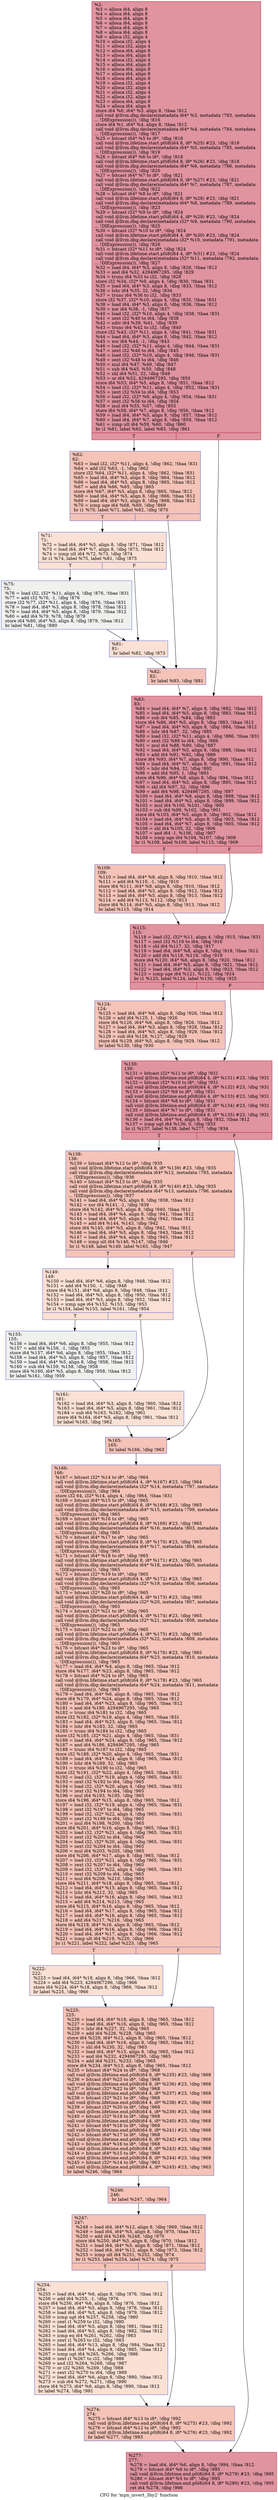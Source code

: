 digraph "CFG for 'mpn_invert_3by2' function" {
	label="CFG for 'mpn_invert_3by2' function";

	Node0x1b1e370 [shape=record,color="#b70d28ff", style=filled, fillcolor="#b70d2870",label="{%2:\l  %3 = alloca i64, align 8\l  %4 = alloca i64, align 8\l  %5 = alloca i64, align 8\l  %6 = alloca i64, align 8\l  %7 = alloca i64, align 8\l  %8 = alloca i64, align 8\l  %9 = alloca i32, align 4\l  %10 = alloca i32, align 4\l  %11 = alloca i32, align 4\l  %12 = alloca i64, align 8\l  %13 = alloca i64, align 8\l  %14 = alloca i32, align 4\l  %15 = alloca i64, align 8\l  %16 = alloca i64, align 8\l  %17 = alloca i64, align 8\l  %18 = alloca i64, align 8\l  %19 = alloca i32, align 4\l  %20 = alloca i32, align 4\l  %21 = alloca i32, align 4\l  %22 = alloca i32, align 4\l  %23 = alloca i64, align 8\l  %24 = alloca i64, align 8\l  store i64 %0, i64* %3, align 8, !tbaa !812\l  call void @llvm.dbg.declare(metadata i64* %3, metadata !783, metadata\l... !DIExpression()), !dbg !816\l  store i64 %1, i64* %4, align 8, !tbaa !812\l  call void @llvm.dbg.declare(metadata i64* %4, metadata !784, metadata\l... !DIExpression()), !dbg !817\l  %25 = bitcast i64* %5 to i8*, !dbg !818\l  call void @llvm.lifetime.start.p0i8(i64 8, i8* %25) #23, !dbg !818\l  call void @llvm.dbg.declare(metadata i64* %5, metadata !785, metadata\l... !DIExpression()), !dbg !819\l  %26 = bitcast i64* %6 to i8*, !dbg !818\l  call void @llvm.lifetime.start.p0i8(i64 8, i8* %26) #23, !dbg !818\l  call void @llvm.dbg.declare(metadata i64* %6, metadata !786, metadata\l... !DIExpression()), !dbg !820\l  %27 = bitcast i64* %7 to i8*, !dbg !821\l  call void @llvm.lifetime.start.p0i8(i64 8, i8* %27) #23, !dbg !821\l  call void @llvm.dbg.declare(metadata i64* %7, metadata !787, metadata\l... !DIExpression()), !dbg !822\l  %28 = bitcast i64* %8 to i8*, !dbg !821\l  call void @llvm.lifetime.start.p0i8(i64 8, i8* %28) #23, !dbg !821\l  call void @llvm.dbg.declare(metadata i64* %8, metadata !789, metadata\l... !DIExpression()), !dbg !823\l  %29 = bitcast i32* %9 to i8*, !dbg !824\l  call void @llvm.lifetime.start.p0i8(i64 4, i8* %29) #23, !dbg !824\l  call void @llvm.dbg.declare(metadata i32* %9, metadata !790, metadata\l... !DIExpression()), !dbg !825\l  %30 = bitcast i32* %10 to i8*, !dbg !824\l  call void @llvm.lifetime.start.p0i8(i64 4, i8* %30) #23, !dbg !824\l  call void @llvm.dbg.declare(metadata i32* %10, metadata !791, metadata\l... !DIExpression()), !dbg !826\l  %31 = bitcast i32* %11 to i8*, !dbg !824\l  call void @llvm.lifetime.start.p0i8(i64 4, i8* %31) #23, !dbg !824\l  call void @llvm.dbg.declare(metadata i32* %11, metadata !792, metadata\l... !DIExpression()), !dbg !827\l  %32 = load i64, i64* %3, align 8, !dbg !828, !tbaa !812\l  %33 = and i64 %32, 4294967295, !dbg !829\l  %34 = trunc i64 %33 to i32, !dbg !828\l  store i32 %34, i32* %9, align 4, !dbg !830, !tbaa !831\l  %35 = load i64, i64* %3, align 8, !dbg !833, !tbaa !812\l  %36 = lshr i64 %35, 32, !dbg !834\l  %37 = trunc i64 %36 to i32, !dbg !833\l  store i32 %37, i32* %10, align 4, !dbg !835, !tbaa !831\l  %38 = load i64, i64* %3, align 8, !dbg !836, !tbaa !812\l  %39 = xor i64 %38, -1, !dbg !837\l  %40 = load i32, i32* %10, align 4, !dbg !838, !tbaa !831\l  %41 = zext i32 %40 to i64, !dbg !838\l  %42 = udiv i64 %39, %41, !dbg !839\l  %43 = trunc i64 %42 to i32, !dbg !840\l  store i32 %43, i32* %11, align 4, !dbg !841, !tbaa !831\l  %44 = load i64, i64* %3, align 8, !dbg !842, !tbaa !812\l  %45 = xor i64 %44, -1, !dbg !843\l  %46 = load i32, i32* %11, align 4, !dbg !844, !tbaa !831\l  %47 = zext i32 %46 to i64, !dbg !845\l  %48 = load i32, i32* %10, align 4, !dbg !846, !tbaa !831\l  %49 = zext i32 %48 to i64, !dbg !846\l  %50 = mul i64 %47, %49, !dbg !847\l  %51 = sub i64 %45, %50, !dbg !848\l  %52 = shl i64 %51, 32, !dbg !849\l  %53 = or i64 %52, 4294967295, !dbg !850\l  store i64 %53, i64* %5, align 8, !dbg !851, !tbaa !812\l  %54 = load i32, i32* %11, align 4, !dbg !852, !tbaa !831\l  %55 = zext i32 %54 to i64, !dbg !853\l  %56 = load i32, i32* %9, align 4, !dbg !854, !tbaa !831\l  %57 = zext i32 %56 to i64, !dbg !854\l  %58 = mul i64 %55, %57, !dbg !855\l  store i64 %58, i64* %7, align 8, !dbg !856, !tbaa !812\l  %59 = load i64, i64* %5, align 8, !dbg !857, !tbaa !812\l  %60 = load i64, i64* %7, align 8, !dbg !859, !tbaa !812\l  %61 = icmp ult i64 %59, %60, !dbg !860\l  br i1 %61, label %62, label %83, !dbg !861\l|{<s0>T|<s1>F}}"];
	Node0x1b1e370:s0 -> Node0x1b20a80;
	Node0x1b1e370:s1 -> Node0x1b20c10;
	Node0x1b20a80 [shape=record,color="#3d50c3ff", style=filled, fillcolor="#e8765c70",label="{%62:\l62:                                               \l  %63 = load i32, i32* %11, align 4, !dbg !862, !tbaa !831\l  %64 = add i32 %63, -1, !dbg !862\l  store i32 %64, i32* %11, align 4, !dbg !862, !tbaa !831\l  %65 = load i64, i64* %3, align 8, !dbg !864, !tbaa !812\l  %66 = load i64, i64* %5, align 8, !dbg !865, !tbaa !812\l  %67 = add i64 %66, %65, !dbg !865\l  store i64 %67, i64* %5, align 8, !dbg !865, !tbaa !812\l  %68 = load i64, i64* %5, align 8, !dbg !866, !tbaa !812\l  %69 = load i64, i64* %3, align 8, !dbg !868, !tbaa !812\l  %70 = icmp uge i64 %68, %69, !dbg !869\l  br i1 %70, label %71, label %82, !dbg !870\l|{<s0>T|<s1>F}}"];
	Node0x1b20a80:s0 -> Node0x1b20ad0;
	Node0x1b20a80:s1 -> Node0x1b20bc0;
	Node0x1b20ad0 [shape=record,color="#3d50c3ff", style=filled, fillcolor="#f7b99e70",label="{%71:\l71:                                               \l  %72 = load i64, i64* %5, align 8, !dbg !871, !tbaa !812\l  %73 = load i64, i64* %7, align 8, !dbg !873, !tbaa !812\l  %74 = icmp ult i64 %72, %73, !dbg !874\l  br i1 %74, label %75, label %81, !dbg !875\l|{<s0>T|<s1>F}}"];
	Node0x1b20ad0:s0 -> Node0x1b20b20;
	Node0x1b20ad0:s1 -> Node0x1b20b70;
	Node0x1b20b20 [shape=record,color="#3d50c3ff", style=filled, fillcolor="#dedcdb70",label="{%75:\l75:                                               \l  %76 = load i32, i32* %11, align 4, !dbg !876, !tbaa !831\l  %77 = add i32 %76, -1, !dbg !876\l  store i32 %77, i32* %11, align 4, !dbg !876, !tbaa !831\l  %78 = load i64, i64* %3, align 8, !dbg !878, !tbaa !812\l  %79 = load i64, i64* %5, align 8, !dbg !879, !tbaa !812\l  %80 = add i64 %79, %78, !dbg !879\l  store i64 %80, i64* %5, align 8, !dbg !879, !tbaa !812\l  br label %81, !dbg !880\l}"];
	Node0x1b20b20 -> Node0x1b20b70;
	Node0x1b20b70 [shape=record,color="#3d50c3ff", style=filled, fillcolor="#f7b99e70",label="{%81:\l81:                                               \l  br label %82, !dbg !873\l}"];
	Node0x1b20b70 -> Node0x1b20bc0;
	Node0x1b20bc0 [shape=record,color="#3d50c3ff", style=filled, fillcolor="#e8765c70",label="{%82:\l82:                                               \l  br label %83, !dbg !881\l}"];
	Node0x1b20bc0 -> Node0x1b20c10;
	Node0x1b20c10 [shape=record,color="#b70d28ff", style=filled, fillcolor="#b70d2870",label="{%83:\l83:                                               \l  %84 = load i64, i64* %7, align 8, !dbg !882, !tbaa !812\l  %85 = load i64, i64* %5, align 8, !dbg !883, !tbaa !812\l  %86 = sub i64 %85, %84, !dbg !883\l  store i64 %86, i64* %5, align 8, !dbg !883, !tbaa !812\l  %87 = load i64, i64* %5, align 8, !dbg !884, !tbaa !812\l  %88 = lshr i64 %87, 32, !dbg !885\l  %89 = load i32, i32* %11, align 4, !dbg !886, !tbaa !831\l  %90 = zext i32 %89 to i64, !dbg !886\l  %91 = mul i64 %88, %90, !dbg !887\l  %92 = load i64, i64* %5, align 8, !dbg !888, !tbaa !812\l  %93 = add i64 %91, %92, !dbg !889\l  store i64 %93, i64* %7, align 8, !dbg !890, !tbaa !812\l  %94 = load i64, i64* %7, align 8, !dbg !891, !tbaa !812\l  %95 = lshr i64 %94, 32, !dbg !892\l  %96 = add i64 %95, 1, !dbg !893\l  store i64 %96, i64* %8, align 8, !dbg !894, !tbaa !812\l  %97 = load i64, i64* %5, align 8, !dbg !895, !tbaa !812\l  %98 = shl i64 %97, 32, !dbg !896\l  %99 = add i64 %98, 4294967295, !dbg !897\l  %100 = load i64, i64* %8, align 8, !dbg !898, !tbaa !812\l  %101 = load i64, i64* %3, align 8, !dbg !899, !tbaa !812\l  %102 = mul i64 %100, %101, !dbg !900\l  %103 = sub i64 %99, %102, !dbg !901\l  store i64 %103, i64* %5, align 8, !dbg !902, !tbaa !812\l  %104 = load i64, i64* %5, align 8, !dbg !903, !tbaa !812\l  %105 = load i64, i64* %7, align 8, !dbg !905, !tbaa !812\l  %106 = shl i64 %105, 32, !dbg !906\l  %107 = and i64 -1, %106, !dbg !907\l  %108 = icmp uge i64 %104, %107, !dbg !908\l  br i1 %108, label %109, label %115, !dbg !909\l|{<s0>T|<s1>F}}"];
	Node0x1b20c10:s0 -> Node0x1b20c60;
	Node0x1b20c10:s1 -> Node0x1b20cb0;
	Node0x1b20c60 [shape=record,color="#3d50c3ff", style=filled, fillcolor="#e8765c70",label="{%109:\l109:                                              \l  %110 = load i64, i64* %8, align 8, !dbg !910, !tbaa !812\l  %111 = add i64 %110, -1, !dbg !910\l  store i64 %111, i64* %8, align 8, !dbg !910, !tbaa !812\l  %112 = load i64, i64* %3, align 8, !dbg !912, !tbaa !812\l  %113 = load i64, i64* %5, align 8, !dbg !913, !tbaa !812\l  %114 = add i64 %113, %112, !dbg !913\l  store i64 %114, i64* %5, align 8, !dbg !913, !tbaa !812\l  br label %115, !dbg !914\l}"];
	Node0x1b20c60 -> Node0x1b20cb0;
	Node0x1b20cb0 [shape=record,color="#b70d28ff", style=filled, fillcolor="#b70d2870",label="{%115:\l115:                                              \l  %116 = load i32, i32* %11, align 4, !dbg !915, !tbaa !831\l  %117 = zext i32 %116 to i64, !dbg !916\l  %118 = shl i64 %117, 32, !dbg !917\l  %119 = load i64, i64* %8, align 8, !dbg !918, !tbaa !812\l  %120 = add i64 %118, %119, !dbg !919\l  store i64 %120, i64* %6, align 8, !dbg !920, !tbaa !812\l  %121 = load i64, i64* %5, align 8, !dbg !921, !tbaa !812\l  %122 = load i64, i64* %3, align 8, !dbg !923, !tbaa !812\l  %123 = icmp uge i64 %121, %122, !dbg !924\l  br i1 %123, label %124, label %130, !dbg !925\l|{<s0>T|<s1>F}}"];
	Node0x1b20cb0:s0 -> Node0x1b20d00;
	Node0x1b20cb0:s1 -> Node0x1b20d50;
	Node0x1b20d00 [shape=record,color="#3d50c3ff", style=filled, fillcolor="#e8765c70",label="{%124:\l124:                                              \l  %125 = load i64, i64* %6, align 8, !dbg !926, !tbaa !812\l  %126 = add i64 %125, 1, !dbg !926\l  store i64 %126, i64* %6, align 8, !dbg !926, !tbaa !812\l  %127 = load i64, i64* %3, align 8, !dbg !928, !tbaa !812\l  %128 = load i64, i64* %5, align 8, !dbg !929, !tbaa !812\l  %129 = sub i64 %128, %127, !dbg !929\l  store i64 %129, i64* %5, align 8, !dbg !929, !tbaa !812\l  br label %130, !dbg !930\l}"];
	Node0x1b20d00 -> Node0x1b20d50;
	Node0x1b20d50 [shape=record,color="#b70d28ff", style=filled, fillcolor="#b70d2870",label="{%130:\l130:                                              \l  %131 = bitcast i32* %11 to i8*, !dbg !931\l  call void @llvm.lifetime.end.p0i8(i64 4, i8* %131) #23, !dbg !931\l  %132 = bitcast i32* %10 to i8*, !dbg !931\l  call void @llvm.lifetime.end.p0i8(i64 4, i8* %132) #23, !dbg !931\l  %133 = bitcast i32* %9 to i8*, !dbg !931\l  call void @llvm.lifetime.end.p0i8(i64 4, i8* %133) #23, !dbg !931\l  %134 = bitcast i64* %8 to i8*, !dbg !931\l  call void @llvm.lifetime.end.p0i8(i64 8, i8* %134) #23, !dbg !931\l  %135 = bitcast i64* %7 to i8*, !dbg !931\l  call void @llvm.lifetime.end.p0i8(i64 8, i8* %135) #23, !dbg !931\l  %136 = load i64, i64* %4, align 8, !dbg !932, !tbaa !812\l  %137 = icmp ugt i64 %136, 0, !dbg !933\l  br i1 %137, label %138, label %277, !dbg !934\l|{<s0>T|<s1>F}}"];
	Node0x1b20d50:s0 -> Node0x1b20da0;
	Node0x1b20d50:s1 -> Node0x1b21160;
	Node0x1b20da0 [shape=record,color="#3d50c3ff", style=filled, fillcolor="#e8765c70",label="{%138:\l138:                                              \l  %139 = bitcast i64* %12 to i8*, !dbg !935\l  call void @llvm.lifetime.start.p0i8(i64 8, i8* %139) #23, !dbg !935\l  call void @llvm.dbg.declare(metadata i64* %12, metadata !793, metadata\l... !DIExpression()), !dbg !936\l  %140 = bitcast i64* %13 to i8*, !dbg !935\l  call void @llvm.lifetime.start.p0i8(i64 8, i8* %140) #23, !dbg !935\l  call void @llvm.dbg.declare(metadata i64* %13, metadata !796, metadata\l... !DIExpression()), !dbg !937\l  %141 = load i64, i64* %5, align 8, !dbg !938, !tbaa !812\l  %142 = xor i64 %141, -1, !dbg !939\l  store i64 %142, i64* %5, align 8, !dbg !940, !tbaa !812\l  %143 = load i64, i64* %4, align 8, !dbg !941, !tbaa !812\l  %144 = load i64, i64* %5, align 8, !dbg !942, !tbaa !812\l  %145 = add i64 %144, %143, !dbg !942\l  store i64 %145, i64* %5, align 8, !dbg !942, !tbaa !812\l  %146 = load i64, i64* %5, align 8, !dbg !943, !tbaa !812\l  %147 = load i64, i64* %4, align 8, !dbg !945, !tbaa !812\l  %148 = icmp ult i64 %146, %147, !dbg !946\l  br i1 %148, label %149, label %165, !dbg !947\l|{<s0>T|<s1>F}}"];
	Node0x1b20da0:s0 -> Node0x1b20df0;
	Node0x1b20da0:s1 -> Node0x1b20ee0;
	Node0x1b20df0 [shape=record,color="#3d50c3ff", style=filled, fillcolor="#f7b99e70",label="{%149:\l149:                                              \l  %150 = load i64, i64* %6, align 8, !dbg !948, !tbaa !812\l  %151 = add i64 %150, -1, !dbg !948\l  store i64 %151, i64* %6, align 8, !dbg !948, !tbaa !812\l  %152 = load i64, i64* %5, align 8, !dbg !950, !tbaa !812\l  %153 = load i64, i64* %3, align 8, !dbg !952, !tbaa !812\l  %154 = icmp uge i64 %152, %153, !dbg !953\l  br i1 %154, label %155, label %161, !dbg !954\l|{<s0>T|<s1>F}}"];
	Node0x1b20df0:s0 -> Node0x1b20e40;
	Node0x1b20df0:s1 -> Node0x1b20e90;
	Node0x1b20e40 [shape=record,color="#3d50c3ff", style=filled, fillcolor="#dedcdb70",label="{%155:\l155:                                              \l  %156 = load i64, i64* %6, align 8, !dbg !955, !tbaa !812\l  %157 = add i64 %156, -1, !dbg !955\l  store i64 %157, i64* %6, align 8, !dbg !955, !tbaa !812\l  %158 = load i64, i64* %3, align 8, !dbg !957, !tbaa !812\l  %159 = load i64, i64* %5, align 8, !dbg !958, !tbaa !812\l  %160 = sub i64 %159, %158, !dbg !958\l  store i64 %160, i64* %5, align 8, !dbg !958, !tbaa !812\l  br label %161, !dbg !959\l}"];
	Node0x1b20e40 -> Node0x1b20e90;
	Node0x1b20e90 [shape=record,color="#3d50c3ff", style=filled, fillcolor="#f7b99e70",label="{%161:\l161:                                              \l  %162 = load i64, i64* %3, align 8, !dbg !960, !tbaa !812\l  %163 = load i64, i64* %5, align 8, !dbg !961, !tbaa !812\l  %164 = sub i64 %163, %162, !dbg !961\l  store i64 %164, i64* %5, align 8, !dbg !961, !tbaa !812\l  br label %165, !dbg !962\l}"];
	Node0x1b20e90 -> Node0x1b20ee0;
	Node0x1b20ee0 [shape=record,color="#3d50c3ff", style=filled, fillcolor="#e8765c70",label="{%165:\l165:                                              \l  br label %166, !dbg !963\l}"];
	Node0x1b20ee0 -> Node0x1b20f30;
	Node0x1b20f30 [shape=record,color="#3d50c3ff", style=filled, fillcolor="#e8765c70",label="{%166:\l166:                                              \l  %167 = bitcast i32* %14 to i8*, !dbg !964\l  call void @llvm.lifetime.start.p0i8(i64 4, i8* %167) #23, !dbg !964\l  call void @llvm.dbg.declare(metadata i32* %14, metadata !797, metadata\l... !DIExpression()), !dbg !964\l  store i32 64, i32* %14, align 4, !dbg !964, !tbaa !831\l  %168 = bitcast i64* %15 to i8*, !dbg !965\l  call void @llvm.lifetime.start.p0i8(i64 8, i8* %168) #23, !dbg !965\l  call void @llvm.dbg.declare(metadata i64* %15, metadata !799, metadata\l... !DIExpression()), !dbg !965\l  %169 = bitcast i64* %16 to i8*, !dbg !965\l  call void @llvm.lifetime.start.p0i8(i64 8, i8* %169) #23, !dbg !965\l  call void @llvm.dbg.declare(metadata i64* %16, metadata !803, metadata\l... !DIExpression()), !dbg !965\l  %170 = bitcast i64* %17 to i8*, !dbg !965\l  call void @llvm.lifetime.start.p0i8(i64 8, i8* %170) #23, !dbg !965\l  call void @llvm.dbg.declare(metadata i64* %17, metadata !804, metadata\l... !DIExpression()), !dbg !965\l  %171 = bitcast i64* %18 to i8*, !dbg !965\l  call void @llvm.lifetime.start.p0i8(i64 8, i8* %171) #23, !dbg !965\l  call void @llvm.dbg.declare(metadata i64* %18, metadata !805, metadata\l... !DIExpression()), !dbg !965\l  %172 = bitcast i32* %19 to i8*, !dbg !965\l  call void @llvm.lifetime.start.p0i8(i64 4, i8* %172) #23, !dbg !965\l  call void @llvm.dbg.declare(metadata i32* %19, metadata !806, metadata\l... !DIExpression()), !dbg !965\l  %173 = bitcast i32* %20 to i8*, !dbg !965\l  call void @llvm.lifetime.start.p0i8(i64 4, i8* %173) #23, !dbg !965\l  call void @llvm.dbg.declare(metadata i32* %20, metadata !807, metadata\l... !DIExpression()), !dbg !965\l  %174 = bitcast i32* %21 to i8*, !dbg !965\l  call void @llvm.lifetime.start.p0i8(i64 4, i8* %174) #23, !dbg !965\l  call void @llvm.dbg.declare(metadata i32* %21, metadata !808, metadata\l... !DIExpression()), !dbg !965\l  %175 = bitcast i32* %22 to i8*, !dbg !965\l  call void @llvm.lifetime.start.p0i8(i64 4, i8* %175) #23, !dbg !965\l  call void @llvm.dbg.declare(metadata i32* %22, metadata !809, metadata\l... !DIExpression()), !dbg !965\l  %176 = bitcast i64* %23 to i8*, !dbg !965\l  call void @llvm.lifetime.start.p0i8(i64 8, i8* %176) #23, !dbg !965\l  call void @llvm.dbg.declare(metadata i64* %23, metadata !810, metadata\l... !DIExpression()), !dbg !965\l  %177 = load i64, i64* %4, align 8, !dbg !965, !tbaa !812\l  store i64 %177, i64* %23, align 8, !dbg !965, !tbaa !812\l  %178 = bitcast i64* %24 to i8*, !dbg !965\l  call void @llvm.lifetime.start.p0i8(i64 8, i8* %178) #23, !dbg !965\l  call void @llvm.dbg.declare(metadata i64* %24, metadata !811, metadata\l... !DIExpression()), !dbg !965\l  %179 = load i64, i64* %6, align 8, !dbg !965, !tbaa !812\l  store i64 %179, i64* %24, align 8, !dbg !965, !tbaa !812\l  %180 = load i64, i64* %23, align 8, !dbg !965, !tbaa !812\l  %181 = and i64 %180, 4294967295, !dbg !965\l  %182 = trunc i64 %181 to i32, !dbg !965\l  store i32 %182, i32* %19, align 4, !dbg !965, !tbaa !831\l  %183 = load i64, i64* %23, align 8, !dbg !965, !tbaa !812\l  %184 = lshr i64 %183, 32, !dbg !965\l  %185 = trunc i64 %184 to i32, !dbg !965\l  store i32 %185, i32* %21, align 4, !dbg !965, !tbaa !831\l  %186 = load i64, i64* %24, align 8, !dbg !965, !tbaa !812\l  %187 = and i64 %186, 4294967295, !dbg !965\l  %188 = trunc i64 %187 to i32, !dbg !965\l  store i32 %188, i32* %20, align 4, !dbg !965, !tbaa !831\l  %189 = load i64, i64* %24, align 8, !dbg !965, !tbaa !812\l  %190 = lshr i64 %189, 32, !dbg !965\l  %191 = trunc i64 %190 to i32, !dbg !965\l  store i32 %191, i32* %22, align 4, !dbg !965, !tbaa !831\l  %192 = load i32, i32* %19, align 4, !dbg !965, !tbaa !831\l  %193 = zext i32 %192 to i64, !dbg !965\l  %194 = load i32, i32* %20, align 4, !dbg !965, !tbaa !831\l  %195 = zext i32 %194 to i64, !dbg !965\l  %196 = mul i64 %193, %195, !dbg !965\l  store i64 %196, i64* %15, align 8, !dbg !965, !tbaa !812\l  %197 = load i32, i32* %19, align 4, !dbg !965, !tbaa !831\l  %198 = zext i32 %197 to i64, !dbg !965\l  %199 = load i32, i32* %22, align 4, !dbg !965, !tbaa !831\l  %200 = zext i32 %199 to i64, !dbg !965\l  %201 = mul i64 %198, %200, !dbg !965\l  store i64 %201, i64* %16, align 8, !dbg !965, !tbaa !812\l  %202 = load i32, i32* %21, align 4, !dbg !965, !tbaa !831\l  %203 = zext i32 %202 to i64, !dbg !965\l  %204 = load i32, i32* %20, align 4, !dbg !965, !tbaa !831\l  %205 = zext i32 %204 to i64, !dbg !965\l  %206 = mul i64 %203, %205, !dbg !965\l  store i64 %206, i64* %17, align 8, !dbg !965, !tbaa !812\l  %207 = load i32, i32* %21, align 4, !dbg !965, !tbaa !831\l  %208 = zext i32 %207 to i64, !dbg !965\l  %209 = load i32, i32* %22, align 4, !dbg !965, !tbaa !831\l  %210 = zext i32 %209 to i64, !dbg !965\l  %211 = mul i64 %208, %210, !dbg !965\l  store i64 %211, i64* %18, align 8, !dbg !965, !tbaa !812\l  %212 = load i64, i64* %15, align 8, !dbg !965, !tbaa !812\l  %213 = lshr i64 %212, 32, !dbg !965\l  %214 = load i64, i64* %16, align 8, !dbg !965, !tbaa !812\l  %215 = add i64 %214, %213, !dbg !965\l  store i64 %215, i64* %16, align 8, !dbg !965, !tbaa !812\l  %216 = load i64, i64* %17, align 8, !dbg !965, !tbaa !812\l  %217 = load i64, i64* %16, align 8, !dbg !965, !tbaa !812\l  %218 = add i64 %217, %216, !dbg !965\l  store i64 %218, i64* %16, align 8, !dbg !965, !tbaa !812\l  %219 = load i64, i64* %16, align 8, !dbg !966, !tbaa !812\l  %220 = load i64, i64* %17, align 8, !dbg !966, !tbaa !812\l  %221 = icmp ult i64 %219, %220, !dbg !966\l  br i1 %221, label %222, label %225, !dbg !965\l|{<s0>T|<s1>F}}"];
	Node0x1b20f30:s0 -> Node0x1b20f80;
	Node0x1b20f30:s1 -> Node0x1b20fd0;
	Node0x1b20f80 [shape=record,color="#3d50c3ff", style=filled, fillcolor="#f7b99e70",label="{%222:\l222:                                              \l  %223 = load i64, i64* %18, align 8, !dbg !966, !tbaa !812\l  %224 = add i64 %223, 4294967296, !dbg !966\l  store i64 %224, i64* %18, align 8, !dbg !966, !tbaa !812\l  br label %225, !dbg !966\l}"];
	Node0x1b20f80 -> Node0x1b20fd0;
	Node0x1b20fd0 [shape=record,color="#3d50c3ff", style=filled, fillcolor="#e8765c70",label="{%225:\l225:                                              \l  %226 = load i64, i64* %18, align 8, !dbg !965, !tbaa !812\l  %227 = load i64, i64* %16, align 8, !dbg !965, !tbaa !812\l  %228 = lshr i64 %227, 32, !dbg !965\l  %229 = add i64 %226, %228, !dbg !965\l  store i64 %229, i64* %12, align 8, !dbg !965, !tbaa !812\l  %230 = load i64, i64* %16, align 8, !dbg !965, !tbaa !812\l  %231 = shl i64 %230, 32, !dbg !965\l  %232 = load i64, i64* %15, align 8, !dbg !965, !tbaa !812\l  %233 = and i64 %232, 4294967295, !dbg !965\l  %234 = add i64 %231, %233, !dbg !965\l  store i64 %234, i64* %13, align 8, !dbg !965, !tbaa !812\l  %235 = bitcast i64* %24 to i8*, !dbg !968\l  call void @llvm.lifetime.end.p0i8(i64 8, i8* %235) #23, !dbg !968\l  %236 = bitcast i64* %23 to i8*, !dbg !968\l  call void @llvm.lifetime.end.p0i8(i64 8, i8* %236) #23, !dbg !968\l  %237 = bitcast i32* %22 to i8*, !dbg !968\l  call void @llvm.lifetime.end.p0i8(i64 4, i8* %237) #23, !dbg !968\l  %238 = bitcast i32* %21 to i8*, !dbg !968\l  call void @llvm.lifetime.end.p0i8(i64 4, i8* %238) #23, !dbg !968\l  %239 = bitcast i32* %20 to i8*, !dbg !968\l  call void @llvm.lifetime.end.p0i8(i64 4, i8* %239) #23, !dbg !968\l  %240 = bitcast i32* %19 to i8*, !dbg !968\l  call void @llvm.lifetime.end.p0i8(i64 4, i8* %240) #23, !dbg !968\l  %241 = bitcast i64* %18 to i8*, !dbg !968\l  call void @llvm.lifetime.end.p0i8(i64 8, i8* %241) #23, !dbg !968\l  %242 = bitcast i64* %17 to i8*, !dbg !968\l  call void @llvm.lifetime.end.p0i8(i64 8, i8* %242) #23, !dbg !968\l  %243 = bitcast i64* %16 to i8*, !dbg !968\l  call void @llvm.lifetime.end.p0i8(i64 8, i8* %243) #23, !dbg !968\l  %244 = bitcast i64* %15 to i8*, !dbg !968\l  call void @llvm.lifetime.end.p0i8(i64 8, i8* %244) #23, !dbg !968\l  %245 = bitcast i32* %14 to i8*, !dbg !963\l  call void @llvm.lifetime.end.p0i8(i64 4, i8* %245) #23, !dbg !963\l  br label %246, !dbg !964\l}"];
	Node0x1b20fd0 -> Node0x1b21020;
	Node0x1b21020 [shape=record,color="#3d50c3ff", style=filled, fillcolor="#e8765c70",label="{%246:\l246:                                              \l  br label %247, !dbg !964\l}"];
	Node0x1b21020 -> Node0x1b21070;
	Node0x1b21070 [shape=record,color="#3d50c3ff", style=filled, fillcolor="#e8765c70",label="{%247:\l247:                                              \l  %248 = load i64, i64* %12, align 8, !dbg !969, !tbaa !812\l  %249 = load i64, i64* %5, align 8, !dbg !970, !tbaa !812\l  %250 = add i64 %249, %248, !dbg !970\l  store i64 %250, i64* %5, align 8, !dbg !970, !tbaa !812\l  %251 = load i64, i64* %5, align 8, !dbg !971, !tbaa !812\l  %252 = load i64, i64* %12, align 8, !dbg !973, !tbaa !812\l  %253 = icmp ult i64 %251, %252, !dbg !974\l  br i1 %253, label %254, label %274, !dbg !975\l|{<s0>T|<s1>F}}"];
	Node0x1b21070:s0 -> Node0x1b210c0;
	Node0x1b21070:s1 -> Node0x1b21110;
	Node0x1b210c0 [shape=record,color="#3d50c3ff", style=filled, fillcolor="#f7b99e70",label="{%254:\l254:                                              \l  %255 = load i64, i64* %6, align 8, !dbg !976, !tbaa !812\l  %256 = add i64 %255, -1, !dbg !976\l  store i64 %256, i64* %6, align 8, !dbg !976, !tbaa !812\l  %257 = load i64, i64* %5, align 8, !dbg !978, !tbaa !812\l  %258 = load i64, i64* %3, align 8, !dbg !979, !tbaa !812\l  %259 = icmp ugt i64 %257, %258, !dbg !980\l  %260 = zext i1 %259 to i32, !dbg !980\l  %261 = load i64, i64* %5, align 8, !dbg !981, !tbaa !812\l  %262 = load i64, i64* %3, align 8, !dbg !982, !tbaa !812\l  %263 = icmp eq i64 %261, %262, !dbg !983\l  %264 = zext i1 %263 to i32, !dbg !983\l  %265 = load i64, i64* %13, align 8, !dbg !984, !tbaa !812\l  %266 = load i64, i64* %4, align 8, !dbg !985, !tbaa !812\l  %267 = icmp ugt i64 %265, %266, !dbg !986\l  %268 = zext i1 %267 to i32, !dbg !986\l  %269 = and i32 %264, %268, !dbg !987\l  %270 = or i32 %260, %269, !dbg !988\l  %271 = sext i32 %270 to i64, !dbg !989\l  %272 = load i64, i64* %6, align 8, !dbg !990, !tbaa !812\l  %273 = sub i64 %272, %271, !dbg !990\l  store i64 %273, i64* %6, align 8, !dbg !990, !tbaa !812\l  br label %274, !dbg !991\l}"];
	Node0x1b210c0 -> Node0x1b21110;
	Node0x1b21110 [shape=record,color="#3d50c3ff", style=filled, fillcolor="#e8765c70",label="{%274:\l274:                                              \l  %275 = bitcast i64* %13 to i8*, !dbg !992\l  call void @llvm.lifetime.end.p0i8(i64 8, i8* %275) #23, !dbg !992\l  %276 = bitcast i64* %12 to i8*, !dbg !992\l  call void @llvm.lifetime.end.p0i8(i64 8, i8* %276) #23, !dbg !992\l  br label %277, !dbg !993\l}"];
	Node0x1b21110 -> Node0x1b21160;
	Node0x1b21160 [shape=record,color="#b70d28ff", style=filled, fillcolor="#b70d2870",label="{%277:\l277:                                              \l  %278 = load i64, i64* %6, align 8, !dbg !994, !tbaa !812\l  %279 = bitcast i64* %6 to i8*, !dbg !995\l  call void @llvm.lifetime.end.p0i8(i64 8, i8* %279) #23, !dbg !995\l  %280 = bitcast i64* %5 to i8*, !dbg !995\l  call void @llvm.lifetime.end.p0i8(i64 8, i8* %280) #23, !dbg !995\l  ret i64 %278, !dbg !996\l}"];
}
